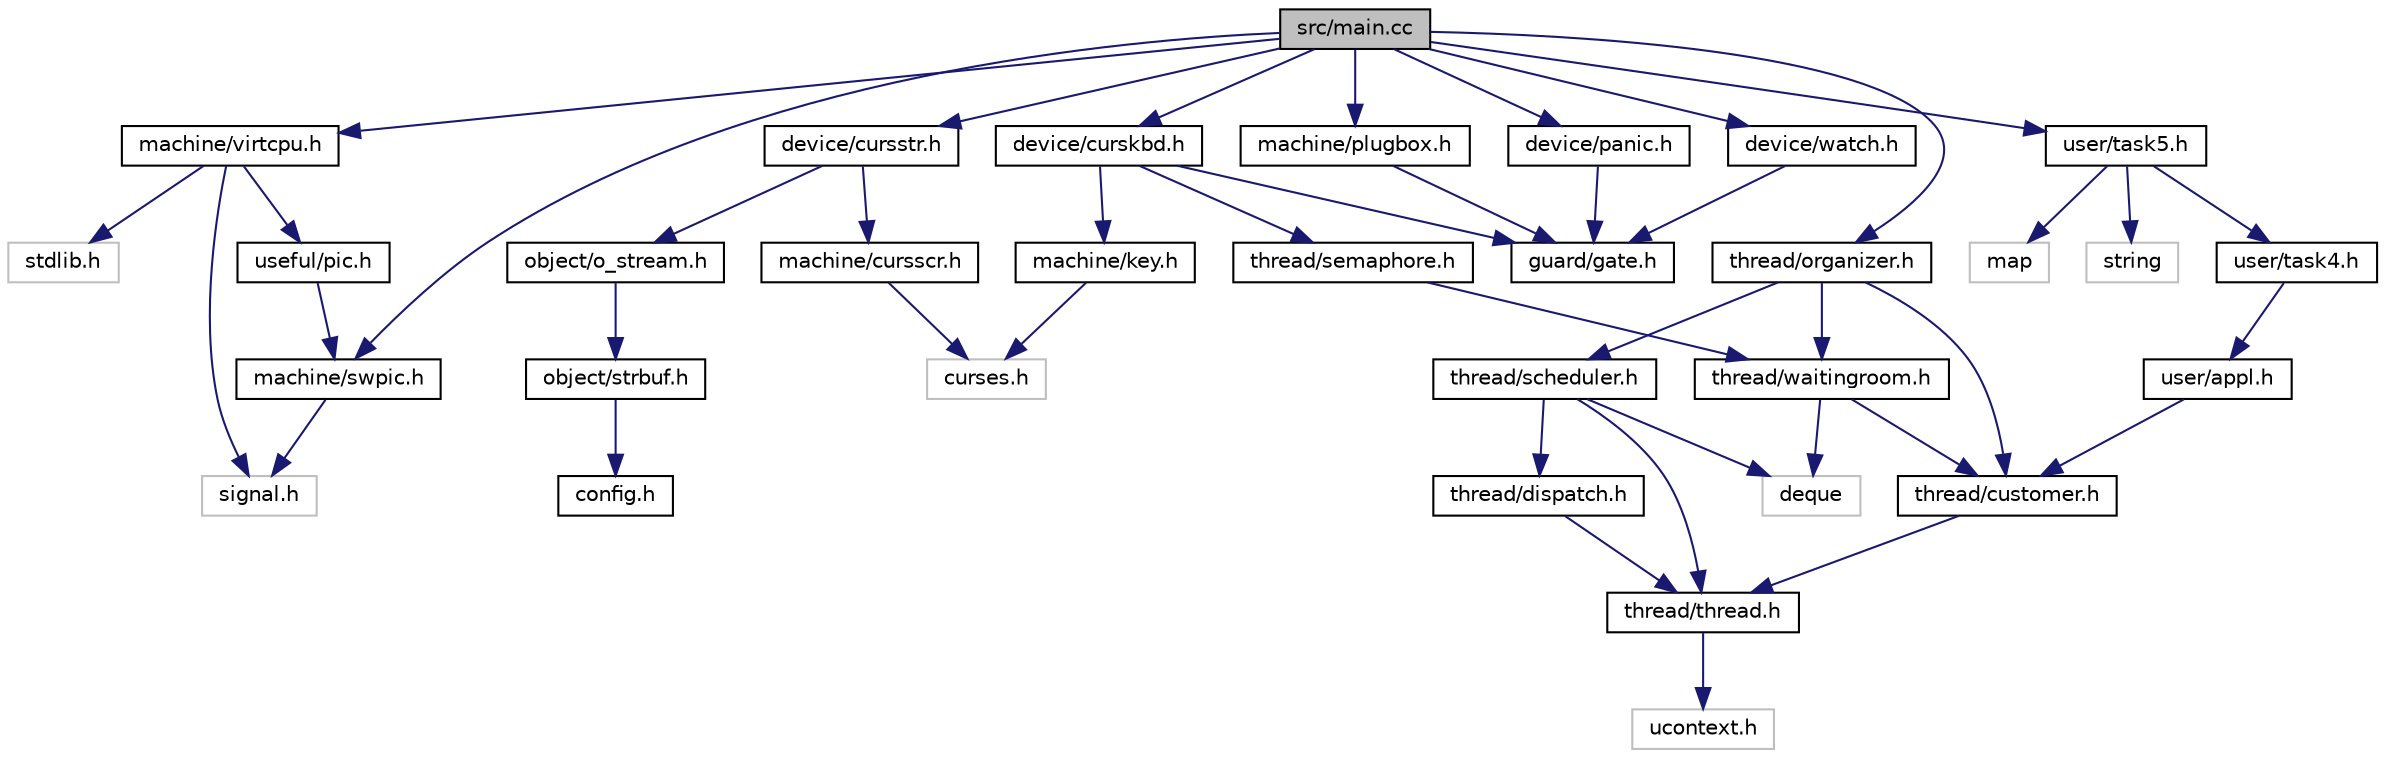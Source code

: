 digraph G
{
  bgcolor="transparent";
  edge [fontname="Helvetica",fontsize="10",labelfontname="Helvetica",labelfontsize="10"];
  node [fontname="Helvetica",fontsize="10",shape=record];
  Node1 [label="src/main.cc",height=0.2,width=0.4,color="black", fillcolor="grey75", style="filled" fontcolor="black"];
  Node1 -> Node2 [color="midnightblue",fontsize="10",style="solid",fontname="Helvetica"];
  Node2 [label="machine/virtcpu.h",height=0.2,width=0.4,color="black",URL="$virtcpu_8h.html"];
  Node2 -> Node3 [color="midnightblue",fontsize="10",style="solid",fontname="Helvetica"];
  Node3 [label="signal.h",height=0.2,width=0.4,color="grey75"];
  Node2 -> Node4 [color="midnightblue",fontsize="10",style="solid",fontname="Helvetica"];
  Node4 [label="stdlib.h",height=0.2,width=0.4,color="grey75"];
  Node2 -> Node5 [color="midnightblue",fontsize="10",style="solid",fontname="Helvetica"];
  Node5 [label="useful/pic.h",height=0.2,width=0.4,color="black",URL="$pic_8h.html"];
  Node5 -> Node6 [color="midnightblue",fontsize="10",style="solid",fontname="Helvetica"];
  Node6 [label="machine/swpic.h",height=0.2,width=0.4,color="black",URL="$swpic_8h.html"];
  Node6 -> Node3 [color="midnightblue",fontsize="10",style="solid",fontname="Helvetica"];
  Node1 -> Node6 [color="midnightblue",fontsize="10",style="solid",fontname="Helvetica"];
  Node1 -> Node7 [color="midnightblue",fontsize="10",style="solid",fontname="Helvetica"];
  Node7 [label="machine/plugbox.h",height=0.2,width=0.4,color="black",URL="$machine_2plugbox_8h.html"];
  Node7 -> Node8 [color="midnightblue",fontsize="10",style="solid",fontname="Helvetica"];
  Node8 [label="guard/gate.h",height=0.2,width=0.4,color="black",URL="$gate_8h.html"];
  Node1 -> Node9 [color="midnightblue",fontsize="10",style="solid",fontname="Helvetica"];
  Node9 [label="device/curskbd.h",height=0.2,width=0.4,color="black",URL="$curskbd_8h.html"];
  Node9 -> Node8 [color="midnightblue",fontsize="10",style="solid",fontname="Helvetica"];
  Node9 -> Node10 [color="midnightblue",fontsize="10",style="solid",fontname="Helvetica"];
  Node10 [label="machine/key.h",height=0.2,width=0.4,color="black",URL="$key_8h.html"];
  Node10 -> Node11 [color="midnightblue",fontsize="10",style="solid",fontname="Helvetica"];
  Node11 [label="curses.h",height=0.2,width=0.4,color="grey75"];
  Node9 -> Node12 [color="midnightblue",fontsize="10",style="solid",fontname="Helvetica"];
  Node12 [label="thread/semaphore.h",height=0.2,width=0.4,color="black",URL="$semaphore_8h.html"];
  Node12 -> Node13 [color="midnightblue",fontsize="10",style="solid",fontname="Helvetica"];
  Node13 [label="thread/waitingroom.h",height=0.2,width=0.4,color="black",URL="$waitingroom_8h.html"];
  Node13 -> Node14 [color="midnightblue",fontsize="10",style="solid",fontname="Helvetica"];
  Node14 [label="thread/customer.h",height=0.2,width=0.4,color="black",URL="$customer_8h.html"];
  Node14 -> Node15 [color="midnightblue",fontsize="10",style="solid",fontname="Helvetica"];
  Node15 [label="thread/thread.h",height=0.2,width=0.4,color="black",URL="$thread_8h.html"];
  Node15 -> Node16 [color="midnightblue",fontsize="10",style="solid",fontname="Helvetica"];
  Node16 [label="ucontext.h",height=0.2,width=0.4,color="grey75"];
  Node13 -> Node17 [color="midnightblue",fontsize="10",style="solid",fontname="Helvetica"];
  Node17 [label="deque",height=0.2,width=0.4,color="grey75"];
  Node1 -> Node18 [color="midnightblue",fontsize="10",style="solid",fontname="Helvetica"];
  Node18 [label="device/cursstr.h",height=0.2,width=0.4,color="black",URL="$cursstr_8h.html"];
  Node18 -> Node19 [color="midnightblue",fontsize="10",style="solid",fontname="Helvetica"];
  Node19 [label="object/o_stream.h",height=0.2,width=0.4,color="black",URL="$o__stream_8h.html"];
  Node19 -> Node20 [color="midnightblue",fontsize="10",style="solid",fontname="Helvetica"];
  Node20 [label="object/strbuf.h",height=0.2,width=0.4,color="black",URL="$strbuf_8h.html"];
  Node20 -> Node21 [color="midnightblue",fontsize="10",style="solid",fontname="Helvetica"];
  Node21 [label="config.h",height=0.2,width=0.4,color="black",URL="$config_8h.html"];
  Node18 -> Node22 [color="midnightblue",fontsize="10",style="solid",fontname="Helvetica"];
  Node22 [label="machine/cursscr.h",height=0.2,width=0.4,color="black",URL="$cursscr_8h.html"];
  Node22 -> Node11 [color="midnightblue",fontsize="10",style="solid",fontname="Helvetica"];
  Node1 -> Node23 [color="midnightblue",fontsize="10",style="solid",fontname="Helvetica"];
  Node23 [label="device/panic.h",height=0.2,width=0.4,color="black",URL="$device_2panic_8h.html"];
  Node23 -> Node8 [color="midnightblue",fontsize="10",style="solid",fontname="Helvetica"];
  Node1 -> Node24 [color="midnightblue",fontsize="10",style="solid",fontname="Helvetica"];
  Node24 [label="device/watch.h",height=0.2,width=0.4,color="black",URL="$watch_8h.html"];
  Node24 -> Node8 [color="midnightblue",fontsize="10",style="solid",fontname="Helvetica"];
  Node1 -> Node25 [color="midnightblue",fontsize="10",style="solid",fontname="Helvetica"];
  Node25 [label="thread/organizer.h",height=0.2,width=0.4,color="black",URL="$organizer_8h.html"];
  Node25 -> Node26 [color="midnightblue",fontsize="10",style="solid",fontname="Helvetica"];
  Node26 [label="thread/scheduler.h",height=0.2,width=0.4,color="black",URL="$thread_2scheduler_8h.html"];
  Node26 -> Node27 [color="midnightblue",fontsize="10",style="solid",fontname="Helvetica"];
  Node27 [label="thread/dispatch.h",height=0.2,width=0.4,color="black",URL="$dispatch_8h.html"];
  Node27 -> Node15 [color="midnightblue",fontsize="10",style="solid",fontname="Helvetica"];
  Node26 -> Node15 [color="midnightblue",fontsize="10",style="solid",fontname="Helvetica"];
  Node26 -> Node17 [color="midnightblue",fontsize="10",style="solid",fontname="Helvetica"];
  Node25 -> Node14 [color="midnightblue",fontsize="10",style="solid",fontname="Helvetica"];
  Node25 -> Node13 [color="midnightblue",fontsize="10",style="solid",fontname="Helvetica"];
  Node1 -> Node28 [color="midnightblue",fontsize="10",style="solid",fontname="Helvetica"];
  Node28 [label="user/task5.h",height=0.2,width=0.4,color="black",URL="$task5_8h.html"];
  Node28 -> Node29 [color="midnightblue",fontsize="10",style="solid",fontname="Helvetica"];
  Node29 [label="user/task4.h",height=0.2,width=0.4,color="black",URL="$task4_8h.html"];
  Node29 -> Node30 [color="midnightblue",fontsize="10",style="solid",fontname="Helvetica"];
  Node30 [label="user/appl.h",height=0.2,width=0.4,color="black",URL="$appl_8h.html",tooltip="declaration of basic class for application of the tasks"];
  Node30 -> Node14 [color="midnightblue",fontsize="10",style="solid",fontname="Helvetica"];
  Node28 -> Node31 [color="midnightblue",fontsize="10",style="solid",fontname="Helvetica"];
  Node31 [label="map",height=0.2,width=0.4,color="grey75"];
  Node28 -> Node32 [color="midnightblue",fontsize="10",style="solid",fontname="Helvetica"];
  Node32 [label="string",height=0.2,width=0.4,color="grey75"];
}

